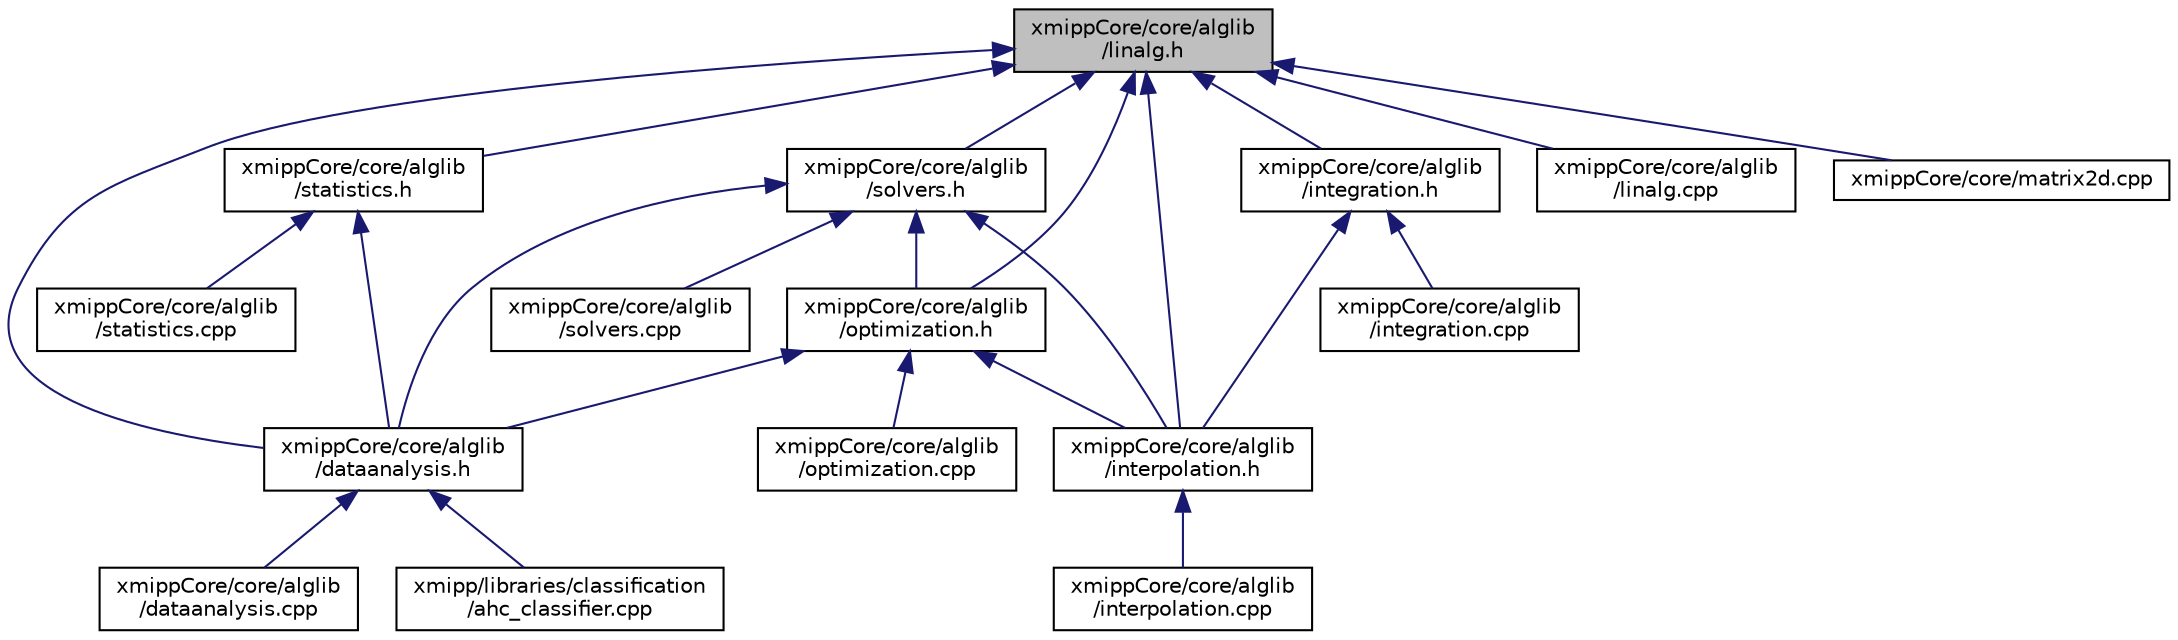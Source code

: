 digraph "xmippCore/core/alglib/linalg.h"
{
  edge [fontname="Helvetica",fontsize="10",labelfontname="Helvetica",labelfontsize="10"];
  node [fontname="Helvetica",fontsize="10",shape=record];
  Node14 [label="xmippCore/core/alglib\l/linalg.h",height=0.2,width=0.4,color="black", fillcolor="grey75", style="filled", fontcolor="black"];
  Node14 -> Node15 [dir="back",color="midnightblue",fontsize="10",style="solid",fontname="Helvetica"];
  Node15 [label="xmippCore/core/alglib\l/dataanalysis.h",height=0.2,width=0.4,color="black", fillcolor="white", style="filled",URL="$dataanalysis_8h.html"];
  Node15 -> Node16 [dir="back",color="midnightblue",fontsize="10",style="solid",fontname="Helvetica"];
  Node16 [label="xmipp/libraries/classification\l/ahc_classifier.cpp",height=0.2,width=0.4,color="black", fillcolor="white", style="filled",URL="$ahc__classifier_8cpp.html"];
  Node15 -> Node17 [dir="back",color="midnightblue",fontsize="10",style="solid",fontname="Helvetica"];
  Node17 [label="xmippCore/core/alglib\l/dataanalysis.cpp",height=0.2,width=0.4,color="black", fillcolor="white", style="filled",URL="$dataanalysis_8cpp.html"];
  Node14 -> Node18 [dir="back",color="midnightblue",fontsize="10",style="solid",fontname="Helvetica"];
  Node18 [label="xmippCore/core/alglib\l/statistics.h",height=0.2,width=0.4,color="black", fillcolor="white", style="filled",URL="$statistics_8h.html"];
  Node18 -> Node15 [dir="back",color="midnightblue",fontsize="10",style="solid",fontname="Helvetica"];
  Node18 -> Node19 [dir="back",color="midnightblue",fontsize="10",style="solid",fontname="Helvetica"];
  Node19 [label="xmippCore/core/alglib\l/statistics.cpp",height=0.2,width=0.4,color="black", fillcolor="white", style="filled",URL="$statistics_8cpp.html"];
  Node14 -> Node20 [dir="back",color="midnightblue",fontsize="10",style="solid",fontname="Helvetica"];
  Node20 [label="xmippCore/core/alglib\l/solvers.h",height=0.2,width=0.4,color="black", fillcolor="white", style="filled",URL="$solvers_8h.html"];
  Node20 -> Node15 [dir="back",color="midnightblue",fontsize="10",style="solid",fontname="Helvetica"];
  Node20 -> Node21 [dir="back",color="midnightblue",fontsize="10",style="solid",fontname="Helvetica"];
  Node21 [label="xmippCore/core/alglib\l/optimization.h",height=0.2,width=0.4,color="black", fillcolor="white", style="filled",URL="$optimization_8h.html"];
  Node21 -> Node15 [dir="back",color="midnightblue",fontsize="10",style="solid",fontname="Helvetica"];
  Node21 -> Node22 [dir="back",color="midnightblue",fontsize="10",style="solid",fontname="Helvetica"];
  Node22 [label="xmippCore/core/alglib\l/interpolation.h",height=0.2,width=0.4,color="black", fillcolor="white", style="filled",URL="$interpolation_8h.html"];
  Node22 -> Node23 [dir="back",color="midnightblue",fontsize="10",style="solid",fontname="Helvetica"];
  Node23 [label="xmippCore/core/alglib\l/interpolation.cpp",height=0.2,width=0.4,color="black", fillcolor="white", style="filled",URL="$interpolation_8cpp.html"];
  Node21 -> Node24 [dir="back",color="midnightblue",fontsize="10",style="solid",fontname="Helvetica"];
  Node24 [label="xmippCore/core/alglib\l/optimization.cpp",height=0.2,width=0.4,color="black", fillcolor="white", style="filled",URL="$optimization_8cpp.html"];
  Node20 -> Node22 [dir="back",color="midnightblue",fontsize="10",style="solid",fontname="Helvetica"];
  Node20 -> Node25 [dir="back",color="midnightblue",fontsize="10",style="solid",fontname="Helvetica"];
  Node25 [label="xmippCore/core/alglib\l/solvers.cpp",height=0.2,width=0.4,color="black", fillcolor="white", style="filled",URL="$solvers_8cpp.html"];
  Node14 -> Node21 [dir="back",color="midnightblue",fontsize="10",style="solid",fontname="Helvetica"];
  Node14 -> Node26 [dir="back",color="midnightblue",fontsize="10",style="solid",fontname="Helvetica"];
  Node26 [label="xmippCore/core/alglib\l/integration.h",height=0.2,width=0.4,color="black", fillcolor="white", style="filled",URL="$ore_2core_2alglib_2integration_8h.html"];
  Node26 -> Node27 [dir="back",color="midnightblue",fontsize="10",style="solid",fontname="Helvetica"];
  Node27 [label="xmippCore/core/alglib\l/integration.cpp",height=0.2,width=0.4,color="black", fillcolor="white", style="filled",URL="$ore_2core_2alglib_2integration_8cpp.html"];
  Node26 -> Node22 [dir="back",color="midnightblue",fontsize="10",style="solid",fontname="Helvetica"];
  Node14 -> Node22 [dir="back",color="midnightblue",fontsize="10",style="solid",fontname="Helvetica"];
  Node14 -> Node28 [dir="back",color="midnightblue",fontsize="10",style="solid",fontname="Helvetica"];
  Node28 [label="xmippCore/core/alglib\l/linalg.cpp",height=0.2,width=0.4,color="black", fillcolor="white", style="filled",URL="$linalg_8cpp.html"];
  Node14 -> Node29 [dir="back",color="midnightblue",fontsize="10",style="solid",fontname="Helvetica"];
  Node29 [label="xmippCore/core/matrix2d.cpp",height=0.2,width=0.4,color="black", fillcolor="white", style="filled",URL="$matrix2d_8cpp.html"];
}
